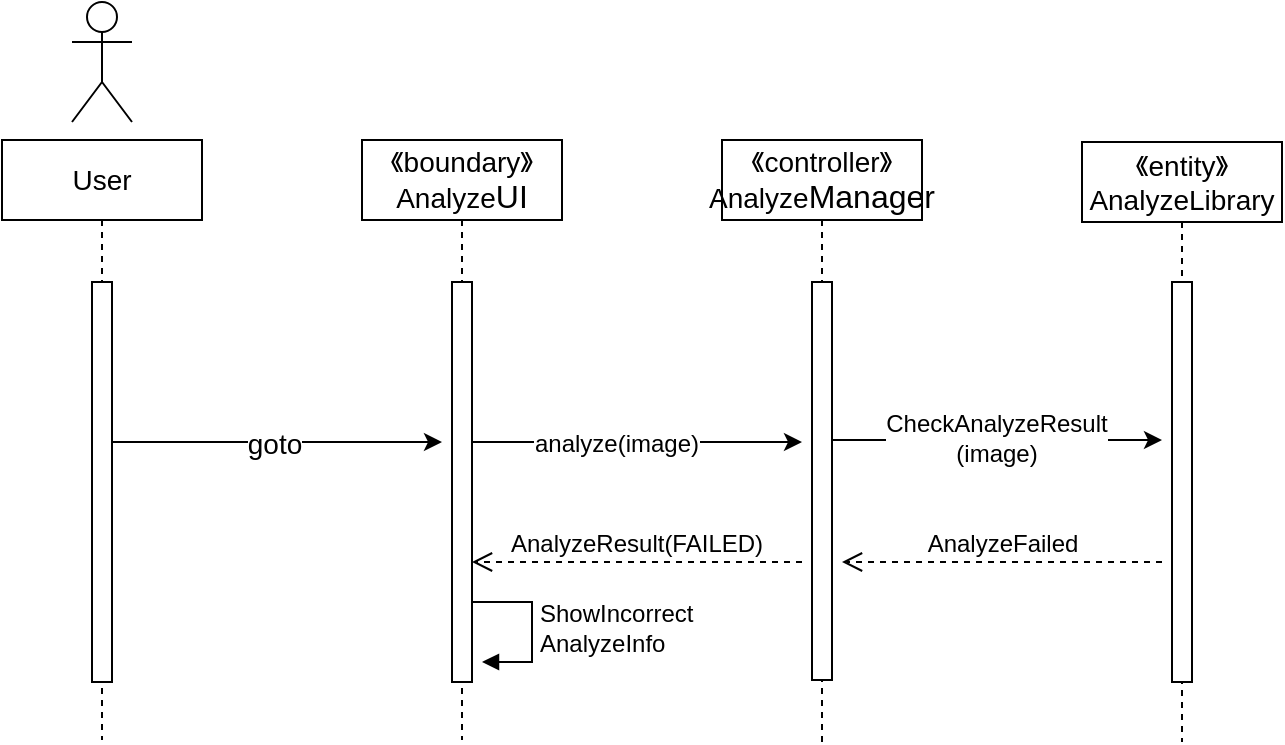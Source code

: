<mxfile version="24.4.0" type="github">
  <diagram name="第 1 页" id="MpbMtu_uwu5ESnVnFL2p">
    <mxGraphModel dx="1050" dy="522" grid="1" gridSize="10" guides="1" tooltips="1" connect="1" arrows="1" fold="1" page="1" pageScale="1" pageWidth="827" pageHeight="1169" math="0" shadow="0">
      <root>
        <mxCell id="0" />
        <mxCell id="1" parent="0" />
        <mxCell id="M2PlFmkCwBkeTuhIUqRd-1" value="" style="edgeStyle=orthogonalEdgeStyle;rounded=0;orthogonalLoop=1;jettySize=auto;html=1;curved=0;" edge="1" parent="1">
          <mxGeometry relative="1" as="geometry">
            <mxPoint x="254" y="320" as="targetPoint" />
            <mxPoint x="83.324" y="320" as="sourcePoint" />
          </mxGeometry>
        </mxCell>
        <mxCell id="M2PlFmkCwBkeTuhIUqRd-2" value="&lt;font style=&quot;font-size: 14px;&quot;&gt;goto&lt;/font&gt;" style="edgeLabel;html=1;align=center;verticalAlign=middle;resizable=0;points=[];strokeColor=default;fontFamily=Helvetica;fontSize=12;fontColor=default;fillColor=default;" vertex="1" connectable="0" parent="M2PlFmkCwBkeTuhIUqRd-1">
          <mxGeometry x="0.014" y="-1" relative="1" as="geometry">
            <mxPoint as="offset" />
          </mxGeometry>
        </mxCell>
        <mxCell id="M2PlFmkCwBkeTuhIUqRd-3" value="&lt;font style=&quot;font-size: 14px;&quot;&gt;User&lt;/font&gt;" style="shape=umlLifeline;perimeter=lifelinePerimeter;whiteSpace=wrap;html=1;container=1;dropTarget=0;collapsible=0;recursiveResize=0;outlineConnect=0;portConstraint=eastwest;newEdgeStyle={&quot;curved&quot;:0,&quot;rounded&quot;:0};" vertex="1" parent="1">
          <mxGeometry x="34" y="169" width="100" height="300" as="geometry" />
        </mxCell>
        <mxCell id="M2PlFmkCwBkeTuhIUqRd-4" value="" style="html=1;points=[[0,0,0,0,5],[0,1,0,0,-5],[1,0,0,0,5],[1,1,0,0,-5]];perimeter=orthogonalPerimeter;outlineConnect=0;targetShapes=umlLifeline;portConstraint=eastwest;newEdgeStyle={&quot;curved&quot;:0,&quot;rounded&quot;:0};strokeColor=default;align=center;verticalAlign=middle;fontFamily=Helvetica;fontSize=12;fontColor=default;fillColor=default;" vertex="1" parent="M2PlFmkCwBkeTuhIUqRd-3">
          <mxGeometry x="45" y="71" width="10" height="200" as="geometry" />
        </mxCell>
        <mxCell id="M2PlFmkCwBkeTuhIUqRd-5" value="" style="edgeStyle=orthogonalEdgeStyle;rounded=0;orthogonalLoop=1;jettySize=auto;html=1;curved=0;fontFamily=Helvetica;fontSize=12;fontColor=default;" edge="1" parent="1">
          <mxGeometry relative="1" as="geometry">
            <mxPoint x="434" y="320" as="targetPoint" />
            <mxPoint x="263.324" y="320" as="sourcePoint" />
          </mxGeometry>
        </mxCell>
        <mxCell id="M2PlFmkCwBkeTuhIUqRd-6" value="" style="edgeLabel;html=1;align=center;verticalAlign=middle;resizable=0;points=[];strokeColor=default;fontFamily=Helvetica;fontSize=12;fontColor=default;fillColor=default;" vertex="1" connectable="0" parent="M2PlFmkCwBkeTuhIUqRd-5">
          <mxGeometry x="-0.452" y="-1" relative="1" as="geometry">
            <mxPoint as="offset" />
          </mxGeometry>
        </mxCell>
        <mxCell id="M2PlFmkCwBkeTuhIUqRd-7" value="&lt;font style=&quot;font-size: 12px;&quot;&gt;analyze(image)&lt;/font&gt;" style="edgeLabel;html=1;align=center;verticalAlign=middle;resizable=0;points=[];strokeColor=default;fontFamily=Helvetica;fontSize=12;fontColor=default;fillColor=default;" vertex="1" connectable="0" parent="M2PlFmkCwBkeTuhIUqRd-5">
          <mxGeometry x="-0.097" y="-1" relative="1" as="geometry">
            <mxPoint as="offset" />
          </mxGeometry>
        </mxCell>
        <mxCell id="M2PlFmkCwBkeTuhIUqRd-8" value="&lt;font style=&quot;font-size: 14px;&quot;&gt;《boundary》Analyze&lt;/font&gt;&lt;span style=&quot;font-size: medium; background-color: initial;&quot;&gt;UI&lt;/span&gt;" style="shape=umlLifeline;perimeter=lifelinePerimeter;whiteSpace=wrap;html=1;container=1;dropTarget=0;collapsible=0;recursiveResize=0;outlineConnect=0;portConstraint=eastwest;newEdgeStyle={&quot;curved&quot;:0,&quot;rounded&quot;:0};" vertex="1" parent="1">
          <mxGeometry x="214" y="169" width="100" height="300" as="geometry" />
        </mxCell>
        <mxCell id="M2PlFmkCwBkeTuhIUqRd-9" value="" style="shape=umlActor;verticalLabelPosition=bottom;verticalAlign=top;html=1;" vertex="1" parent="1">
          <mxGeometry x="69" y="100" width="30" height="60" as="geometry" />
        </mxCell>
        <mxCell id="M2PlFmkCwBkeTuhIUqRd-10" value="" style="edgeStyle=orthogonalEdgeStyle;rounded=0;orthogonalLoop=1;jettySize=auto;html=1;curved=0;fontFamily=Helvetica;fontSize=12;fontColor=default;" edge="1" parent="1">
          <mxGeometry relative="1" as="geometry">
            <mxPoint x="614" y="319" as="targetPoint" />
            <mxPoint x="443.324" y="319" as="sourcePoint" />
          </mxGeometry>
        </mxCell>
        <mxCell id="M2PlFmkCwBkeTuhIUqRd-11" value="CheckAnalyzeResult&lt;div&gt;(image)&lt;/div&gt;" style="edgeLabel;html=1;align=center;verticalAlign=middle;resizable=0;points=[];strokeColor=default;fontFamily=Helvetica;fontSize=12;fontColor=default;fillColor=default;" vertex="1" connectable="0" parent="M2PlFmkCwBkeTuhIUqRd-10">
          <mxGeometry x="-0.13" y="1" relative="1" as="geometry">
            <mxPoint x="13" as="offset" />
          </mxGeometry>
        </mxCell>
        <mxCell id="M2PlFmkCwBkeTuhIUqRd-12" value="&lt;font style=&quot;font-size: 14px;&quot;&gt;《controller》Analyze&lt;/font&gt;&lt;span style=&quot;font-size: medium; background-color: initial;&quot;&gt;Manager&lt;/span&gt;" style="shape=umlLifeline;perimeter=lifelinePerimeter;whiteSpace=wrap;html=1;container=1;dropTarget=0;collapsible=0;recursiveResize=0;outlineConnect=0;portConstraint=eastwest;newEdgeStyle={&quot;curved&quot;:0,&quot;rounded&quot;:0};" vertex="1" parent="1">
          <mxGeometry x="394" y="169" width="100" height="301" as="geometry" />
        </mxCell>
        <mxCell id="M2PlFmkCwBkeTuhIUqRd-13" value="" style="html=1;points=[[0,0,0,0,5],[0,1,0,0,-5],[1,0,0,0,5],[1,1,0,0,-5]];perimeter=orthogonalPerimeter;outlineConnect=0;targetShapes=umlLifeline;portConstraint=eastwest;newEdgeStyle={&quot;curved&quot;:0,&quot;rounded&quot;:0};strokeColor=default;align=center;verticalAlign=middle;fontFamily=Helvetica;fontSize=12;fontColor=default;fillColor=default;" vertex="1" parent="M2PlFmkCwBkeTuhIUqRd-12">
          <mxGeometry x="45" y="71" width="10" height="199" as="geometry" />
        </mxCell>
        <mxCell id="M2PlFmkCwBkeTuhIUqRd-14" value="&lt;font style=&quot;font-size: 14px;&quot;&gt;《entity》AnalyzeLibrary&lt;/font&gt;" style="shape=umlLifeline;perimeter=lifelinePerimeter;whiteSpace=wrap;html=1;container=1;dropTarget=0;collapsible=0;recursiveResize=0;outlineConnect=0;portConstraint=eastwest;newEdgeStyle={&quot;curved&quot;:0,&quot;rounded&quot;:0};" vertex="1" parent="1">
          <mxGeometry x="574" y="170" width="100" height="300" as="geometry" />
        </mxCell>
        <mxCell id="M2PlFmkCwBkeTuhIUqRd-15" value="" style="html=1;points=[[0,0,0,0,5],[0,1,0,0,-5],[1,0,0,0,5],[1,1,0,0,-5]];perimeter=orthogonalPerimeter;outlineConnect=0;targetShapes=umlLifeline;portConstraint=eastwest;newEdgeStyle={&quot;curved&quot;:0,&quot;rounded&quot;:0};strokeColor=default;align=center;verticalAlign=middle;fontFamily=Helvetica;fontSize=12;fontColor=default;fillColor=default;" vertex="1" parent="M2PlFmkCwBkeTuhIUqRd-14">
          <mxGeometry x="45" y="70" width="10" height="200" as="geometry" />
        </mxCell>
        <mxCell id="M2PlFmkCwBkeTuhIUqRd-16" value="AnalyzeFailed" style="html=1;verticalAlign=bottom;endArrow=open;dashed=1;endSize=8;curved=0;rounded=0;fontFamily=Helvetica;fontSize=12;fontColor=default;" edge="1" parent="1">
          <mxGeometry relative="1" as="geometry">
            <mxPoint x="614" y="380" as="sourcePoint" />
            <mxPoint x="454" y="380" as="targetPoint" />
            <mxPoint as="offset" />
          </mxGeometry>
        </mxCell>
        <mxCell id="M2PlFmkCwBkeTuhIUqRd-17" value="AnalyzeResult(FAILED)" style="html=1;verticalAlign=bottom;endArrow=open;dashed=1;endSize=8;curved=0;rounded=0;fontFamily=Helvetica;fontSize=12;fontColor=default;" edge="1" parent="1" target="M2PlFmkCwBkeTuhIUqRd-18">
          <mxGeometry x="0.006" relative="1" as="geometry">
            <mxPoint x="434" y="380" as="sourcePoint" />
            <mxPoint x="263.5" y="380" as="targetPoint" />
            <mxPoint as="offset" />
          </mxGeometry>
        </mxCell>
        <mxCell id="M2PlFmkCwBkeTuhIUqRd-18" value="" style="html=1;points=[[0,0,0,0,5],[0,1,0,0,-5],[1,0,0,0,5],[1,1,0,0,-5]];perimeter=orthogonalPerimeter;outlineConnect=0;targetShapes=umlLifeline;portConstraint=eastwest;newEdgeStyle={&quot;curved&quot;:0,&quot;rounded&quot;:0};strokeColor=default;align=center;verticalAlign=middle;fontFamily=Helvetica;fontSize=12;fontColor=default;fillColor=default;" vertex="1" parent="1">
          <mxGeometry x="259" y="240" width="10" height="200" as="geometry" />
        </mxCell>
        <mxCell id="M2PlFmkCwBkeTuhIUqRd-19" value="ShowIncorrect&lt;div&gt;AnalyzeInfo&lt;/div&gt;" style="html=1;align=left;spacingLeft=2;endArrow=block;rounded=0;edgeStyle=orthogonalEdgeStyle;curved=0;rounded=0;fontFamily=Helvetica;fontSize=12;fontColor=default;" edge="1" parent="1">
          <mxGeometry x="0.012" relative="1" as="geometry">
            <mxPoint x="269" y="400" as="sourcePoint" />
            <Array as="points">
              <mxPoint x="299" y="430" />
            </Array>
            <mxPoint x="274" y="430" as="targetPoint" />
            <mxPoint as="offset" />
          </mxGeometry>
        </mxCell>
      </root>
    </mxGraphModel>
  </diagram>
</mxfile>
